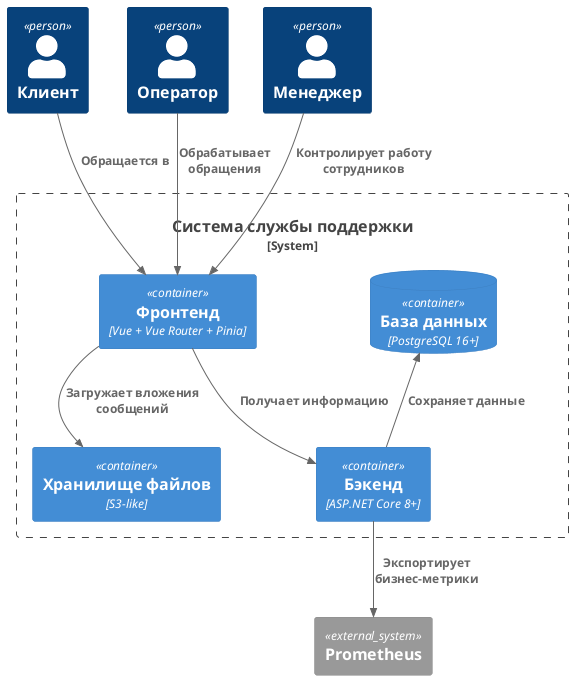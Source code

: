 @startuml Containers diagram
!include <C4/C4_Container>

Person(Client, "Клиент")
Person(SupportStaff, "Оператор")
Person(Manager, "Менеджер")

System_Boundary(SupportSystem, "Система службы поддержки"){
    Container(Frontend, "Фронтенд", "Vue + Vue Router + Pinia")
    Container(Backend, "Бэкенд", "ASP.NET Core 8+")
    ContainerDb(Database, "База данных", "PostgreSQL 16+")
    Container(Files, "Хранилище файлов", "S3-like")

    Rel(Frontend, Backend, "Получает информацию")
    Rel(Frontend, Files, "Загружает вложения сообщений")
    Rel_U(Backend, Database, "Сохраняет данные")
}
System_Ext(Prometheus, "Prometheus")

Rel(Client, Frontend, "Обращается в")
Rel(SupportStaff, Frontend, "Обрабатывает обращения")
Rel(Manager, Frontend, "Контролирует работу сотрудников")

Rel(Backend, Prometheus, "Экспортирует бизнес-метрики")


@enduml